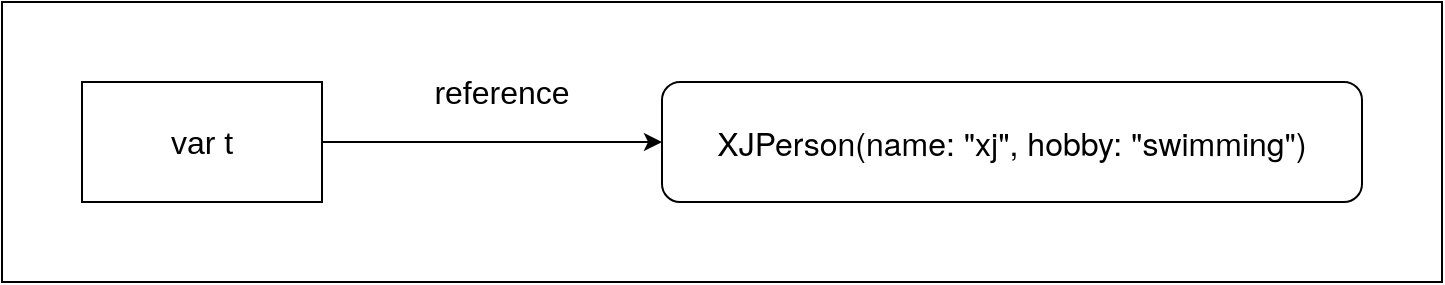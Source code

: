 <mxfile version="16.4.5" type="github">
  <diagram id="JXhgUZ9sHJ3venF65xt6" name="Page-1">
    <mxGraphModel dx="571" dy="447" grid="1" gridSize="10" guides="1" tooltips="1" connect="1" arrows="1" fold="1" page="1" pageScale="1" pageWidth="827" pageHeight="1169" math="0" shadow="0">
      <root>
        <mxCell id="0" />
        <mxCell id="1" parent="0" />
        <mxCell id="aKyzVVl0rhLCT20Bn6Dx-5" value="" style="rounded=0;whiteSpace=wrap;html=1;" vertex="1" parent="1">
          <mxGeometry x="30" y="40" width="720" height="140" as="geometry" />
        </mxCell>
        <mxCell id="aKyzVVl0rhLCT20Bn6Dx-1" style="edgeStyle=orthogonalEdgeStyle;rounded=0;orthogonalLoop=1;jettySize=auto;html=1;exitX=1;exitY=0.5;exitDx=0;exitDy=0;entryX=0;entryY=0.5;entryDx=0;entryDy=0;fontSize=16;" edge="1" parent="1" source="aKyzVVl0rhLCT20Bn6Dx-2" target="aKyzVVl0rhLCT20Bn6Dx-3">
          <mxGeometry relative="1" as="geometry" />
        </mxCell>
        <mxCell id="aKyzVVl0rhLCT20Bn6Dx-2" value="var t" style="rounded=0;whiteSpace=wrap;html=1;fontSize=16;" vertex="1" parent="1">
          <mxGeometry x="70" y="80" width="120" height="60" as="geometry" />
        </mxCell>
        <mxCell id="aKyzVVl0rhLCT20Bn6Dx-3" value="&lt;p style=&quot;margin: 0px; font-stretch: normal; font-size: 16px; line-height: normal; font-family: &amp;quot;helvetica neue&amp;quot;;&quot;&gt;XJPerson(name: &quot;xj&quot;, hobby: &quot;swimming&quot;)&lt;/p&gt;" style="rounded=1;whiteSpace=wrap;html=1;fontSize=16;" vertex="1" parent="1">
          <mxGeometry x="360" y="80" width="350" height="60" as="geometry" />
        </mxCell>
        <mxCell id="aKyzVVl0rhLCT20Bn6Dx-4" value="reference" style="text;html=1;strokeColor=none;fillColor=none;align=center;verticalAlign=middle;whiteSpace=wrap;rounded=0;fontSize=16;" vertex="1" parent="1">
          <mxGeometry x="240" y="70" width="80" height="30" as="geometry" />
        </mxCell>
      </root>
    </mxGraphModel>
  </diagram>
</mxfile>
